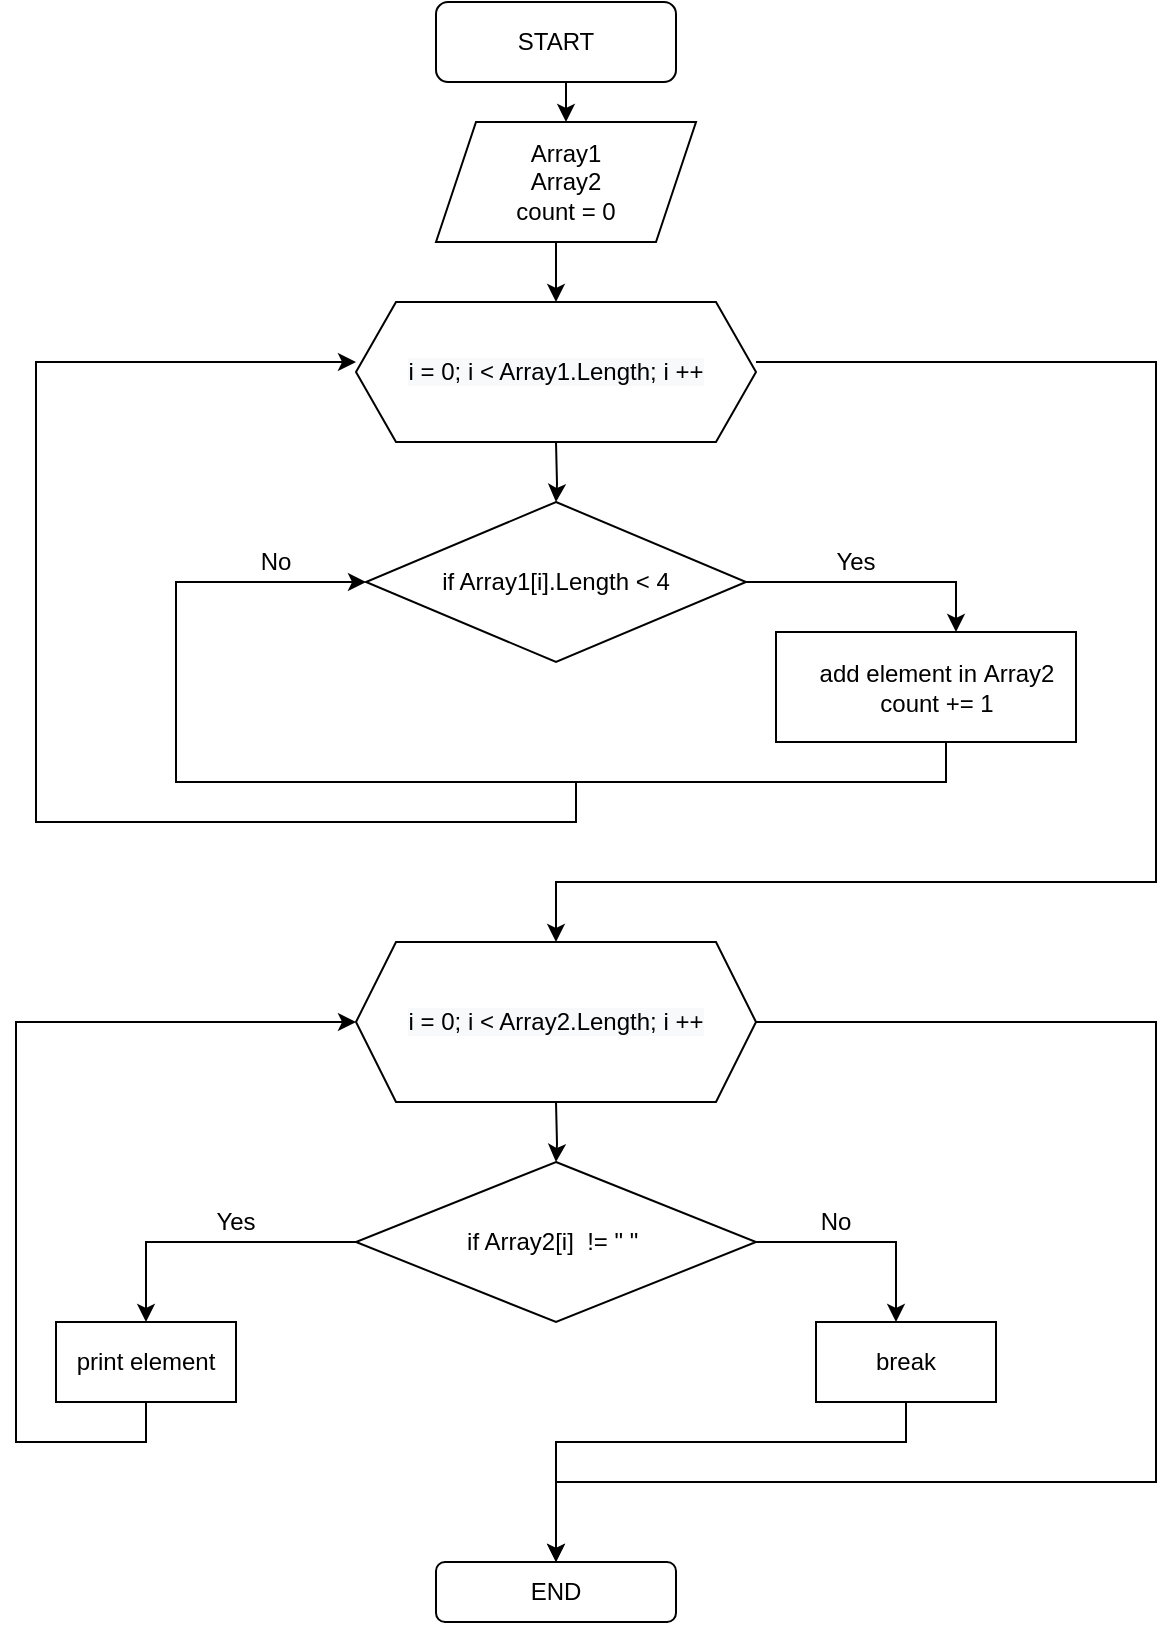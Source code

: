 <mxfile version="20.2.3" type="device"><diagram id="NMxNKJ96euJxwmGYW8kG" name="Страница 1"><mxGraphModel dx="1421" dy="744" grid="1" gridSize="10" guides="1" tooltips="1" connect="1" arrows="1" fold="1" page="1" pageScale="1" pageWidth="827" pageHeight="1169" math="0" shadow="0"><root><mxCell id="0"/><mxCell id="1" parent="0"/><mxCell id="6acttA9Eptl8NFLYAIXR-11" style="edgeStyle=orthogonalEdgeStyle;rounded=0;orthogonalLoop=1;jettySize=auto;html=1;exitX=0.5;exitY=1;exitDx=0;exitDy=0;entryX=0.5;entryY=0;entryDx=0;entryDy=0;" edge="1" parent="1" source="6acttA9Eptl8NFLYAIXR-1" target="6acttA9Eptl8NFLYAIXR-2"><mxGeometry relative="1" as="geometry"/></mxCell><mxCell id="6acttA9Eptl8NFLYAIXR-1" value="START" style="rounded=1;whiteSpace=wrap;html=1;" vertex="1" parent="1"><mxGeometry x="370" y="10" width="120" height="40" as="geometry"/></mxCell><mxCell id="6acttA9Eptl8NFLYAIXR-52" value="" style="edgeStyle=orthogonalEdgeStyle;rounded=0;orthogonalLoop=1;jettySize=auto;html=1;" edge="1" parent="1" source="6acttA9Eptl8NFLYAIXR-2" target="6acttA9Eptl8NFLYAIXR-48"><mxGeometry relative="1" as="geometry"><Array as="points"><mxPoint x="430" y="140"/><mxPoint x="430" y="140"/></Array></mxGeometry></mxCell><mxCell id="6acttA9Eptl8NFLYAIXR-2" value="Array1&lt;br&gt;Array2&lt;br&gt;count = 0" style="shape=parallelogram;perimeter=parallelogramPerimeter;whiteSpace=wrap;html=1;fixedSize=1;" vertex="1" parent="1"><mxGeometry x="370" y="70" width="130" height="60" as="geometry"/></mxCell><mxCell id="6acttA9Eptl8NFLYAIXR-16" style="edgeStyle=orthogonalEdgeStyle;rounded=0;orthogonalLoop=1;jettySize=auto;html=1;exitX=1;exitY=0.5;exitDx=0;exitDy=0;" edge="1" parent="1"><mxGeometry relative="1" as="geometry"><mxPoint x="430" y="480" as="targetPoint"/><mxPoint x="530" y="190" as="sourcePoint"/><Array as="points"><mxPoint x="730" y="190"/><mxPoint x="730" y="450"/><mxPoint x="430" y="450"/><mxPoint x="430" y="480"/></Array></mxGeometry></mxCell><mxCell id="6acttA9Eptl8NFLYAIXR-30" value="" style="edgeStyle=orthogonalEdgeStyle;rounded=0;orthogonalLoop=1;jettySize=auto;html=1;" edge="1" parent="1" target="6acttA9Eptl8NFLYAIXR-5"><mxGeometry relative="1" as="geometry"><mxPoint x="430" y="230" as="sourcePoint"/></mxGeometry></mxCell><mxCell id="6acttA9Eptl8NFLYAIXR-37" style="edgeStyle=orthogonalEdgeStyle;rounded=0;orthogonalLoop=1;jettySize=auto;html=1;exitX=1;exitY=0.75;exitDx=0;exitDy=0;entryX=0.938;entryY=1.025;entryDx=0;entryDy=0;entryPerimeter=0;" edge="1" parent="1" source="6acttA9Eptl8NFLYAIXR-4" target="6acttA9Eptl8NFLYAIXR-36"><mxGeometry relative="1" as="geometry"/></mxCell><mxCell id="6acttA9Eptl8NFLYAIXR-39" style="edgeStyle=orthogonalEdgeStyle;rounded=0;orthogonalLoop=1;jettySize=auto;html=1;entryX=0;entryY=0.5;entryDx=0;entryDy=0;" edge="1" parent="1" source="6acttA9Eptl8NFLYAIXR-4" target="6acttA9Eptl8NFLYAIXR-5"><mxGeometry relative="1" as="geometry"><mxPoint x="280" y="330" as="targetPoint"/><Array as="points"><mxPoint x="625" y="400"/><mxPoint x="240" y="400"/><mxPoint x="240" y="300"/></Array></mxGeometry></mxCell><mxCell id="6acttA9Eptl8NFLYAIXR-4" value="" style="rounded=0;whiteSpace=wrap;html=1;" vertex="1" parent="1"><mxGeometry x="540" y="325" width="150" height="55" as="geometry"/></mxCell><mxCell id="6acttA9Eptl8NFLYAIXR-41" style="edgeStyle=orthogonalEdgeStyle;rounded=0;orthogonalLoop=1;jettySize=auto;html=1;exitX=1;exitY=0.5;exitDx=0;exitDy=0;entryX=0.6;entryY=0;entryDx=0;entryDy=0;entryPerimeter=0;" edge="1" parent="1" source="6acttA9Eptl8NFLYAIXR-5" target="6acttA9Eptl8NFLYAIXR-4"><mxGeometry relative="1" as="geometry"><mxPoint x="630" y="320" as="targetPoint"/><Array as="points"><mxPoint x="630" y="300"/></Array></mxGeometry></mxCell><mxCell id="6acttA9Eptl8NFLYAIXR-5" value="if Array1[i].Length &amp;lt; 4" style="rhombus;whiteSpace=wrap;html=1;" vertex="1" parent="1"><mxGeometry x="335" y="260" width="190" height="80" as="geometry"/></mxCell><mxCell id="6acttA9Eptl8NFLYAIXR-19" style="edgeStyle=orthogonalEdgeStyle;rounded=0;orthogonalLoop=1;jettySize=auto;html=1;exitX=1;exitY=0.5;exitDx=0;exitDy=0;" edge="1" parent="1"><mxGeometry relative="1" as="geometry"><mxPoint x="430" y="790" as="targetPoint"/><mxPoint x="530" y="520" as="sourcePoint"/><Array as="points"><mxPoint x="730" y="520"/><mxPoint x="730" y="750"/><mxPoint x="430" y="750"/></Array></mxGeometry></mxCell><mxCell id="6acttA9Eptl8NFLYAIXR-27" value="" style="edgeStyle=orthogonalEdgeStyle;rounded=0;orthogonalLoop=1;jettySize=auto;html=1;" edge="1" parent="1" target="6acttA9Eptl8NFLYAIXR-20"><mxGeometry relative="1" as="geometry"><mxPoint x="430" y="560" as="sourcePoint"/></mxGeometry></mxCell><mxCell id="6acttA9Eptl8NFLYAIXR-23" style="edgeStyle=orthogonalEdgeStyle;rounded=0;orthogonalLoop=1;jettySize=auto;html=1;" edge="1" parent="1" source="6acttA9Eptl8NFLYAIXR-7"><mxGeometry relative="1" as="geometry"><mxPoint x="430" y="790" as="targetPoint"/><Array as="points"><mxPoint x="605" y="730"/><mxPoint x="430" y="730"/></Array></mxGeometry></mxCell><mxCell id="6acttA9Eptl8NFLYAIXR-7" value="break" style="rounded=0;whiteSpace=wrap;html=1;" vertex="1" parent="1"><mxGeometry x="560" y="670" width="90" height="40" as="geometry"/></mxCell><mxCell id="6acttA9Eptl8NFLYAIXR-25" style="edgeStyle=orthogonalEdgeStyle;rounded=0;orthogonalLoop=1;jettySize=auto;html=1;exitX=0.5;exitY=1;exitDx=0;exitDy=0;entryX=0;entryY=0.5;entryDx=0;entryDy=0;" edge="1" parent="1" source="6acttA9Eptl8NFLYAIXR-8"><mxGeometry relative="1" as="geometry"><mxPoint x="330" y="520" as="targetPoint"/><Array as="points"><mxPoint x="225" y="730"/><mxPoint x="160" y="730"/><mxPoint x="160" y="520"/></Array></mxGeometry></mxCell><mxCell id="6acttA9Eptl8NFLYAIXR-8" value="print element" style="rounded=0;whiteSpace=wrap;html=1;" vertex="1" parent="1"><mxGeometry x="180" y="670" width="90" height="40" as="geometry"/></mxCell><mxCell id="6acttA9Eptl8NFLYAIXR-9" value="END" style="rounded=1;whiteSpace=wrap;html=1;" vertex="1" parent="1"><mxGeometry x="370" y="790" width="120" height="30" as="geometry"/></mxCell><mxCell id="6acttA9Eptl8NFLYAIXR-10" style="edgeStyle=orthogonalEdgeStyle;rounded=0;orthogonalLoop=1;jettySize=auto;html=1;exitX=0.5;exitY=1;exitDx=0;exitDy=0;" edge="1" parent="1" source="6acttA9Eptl8NFLYAIXR-1" target="6acttA9Eptl8NFLYAIXR-1"><mxGeometry relative="1" as="geometry"/></mxCell><mxCell id="6acttA9Eptl8NFLYAIXR-13" style="edgeStyle=orthogonalEdgeStyle;rounded=0;orthogonalLoop=1;jettySize=auto;html=1;exitX=0.5;exitY=1;exitDx=0;exitDy=0;" edge="1" parent="1" source="6acttA9Eptl8NFLYAIXR-2" target="6acttA9Eptl8NFLYAIXR-2"><mxGeometry relative="1" as="geometry"/></mxCell><mxCell id="6acttA9Eptl8NFLYAIXR-22" style="edgeStyle=orthogonalEdgeStyle;rounded=0;orthogonalLoop=1;jettySize=auto;html=1;" edge="1" parent="1" source="6acttA9Eptl8NFLYAIXR-20"><mxGeometry relative="1" as="geometry"><mxPoint x="600" y="670" as="targetPoint"/><Array as="points"><mxPoint x="600" y="630"/></Array></mxGeometry></mxCell><mxCell id="6acttA9Eptl8NFLYAIXR-46" style="edgeStyle=orthogonalEdgeStyle;rounded=0;orthogonalLoop=1;jettySize=auto;html=1;exitX=0;exitY=0.5;exitDx=0;exitDy=0;entryX=0.5;entryY=0;entryDx=0;entryDy=0;" edge="1" parent="1" source="6acttA9Eptl8NFLYAIXR-20" target="6acttA9Eptl8NFLYAIXR-8"><mxGeometry relative="1" as="geometry"><mxPoint x="230" y="660" as="targetPoint"/><Array as="points"><mxPoint x="225" y="630"/></Array></mxGeometry></mxCell><mxCell id="6acttA9Eptl8NFLYAIXR-20" value="if Array2[i] &amp;nbsp;!= &quot; &quot;&amp;nbsp;" style="rhombus;whiteSpace=wrap;html=1;" vertex="1" parent="1"><mxGeometry x="330" y="590" width="200" height="80" as="geometry"/></mxCell><mxCell id="6acttA9Eptl8NFLYAIXR-26" style="edgeStyle=orthogonalEdgeStyle;rounded=0;orthogonalLoop=1;jettySize=auto;html=1;exitX=0.5;exitY=1;exitDx=0;exitDy=0;" edge="1" parent="1" source="6acttA9Eptl8NFLYAIXR-4" target="6acttA9Eptl8NFLYAIXR-4"><mxGeometry relative="1" as="geometry"/></mxCell><mxCell id="6acttA9Eptl8NFLYAIXR-31" value="No" style="text;html=1;strokeColor=none;fillColor=none;align=center;verticalAlign=middle;whiteSpace=wrap;rounded=0;" vertex="1" parent="1"><mxGeometry x="260" y="280" width="60" height="20" as="geometry"/></mxCell><mxCell id="6acttA9Eptl8NFLYAIXR-33" value="Yes" style="text;html=1;strokeColor=none;fillColor=none;align=center;verticalAlign=middle;whiteSpace=wrap;rounded=0;" vertex="1" parent="1"><mxGeometry x="550" y="280" width="60" height="20" as="geometry"/></mxCell><mxCell id="6acttA9Eptl8NFLYAIXR-34" value="Yes" style="text;html=1;strokeColor=none;fillColor=none;align=center;verticalAlign=middle;whiteSpace=wrap;rounded=0;" vertex="1" parent="1"><mxGeometry x="240" y="610" width="60" height="20" as="geometry"/></mxCell><mxCell id="6acttA9Eptl8NFLYAIXR-35" value="No" style="text;html=1;strokeColor=none;fillColor=none;align=center;verticalAlign=middle;whiteSpace=wrap;rounded=0;" vertex="1" parent="1"><mxGeometry x="540" y="610" width="60" height="20" as="geometry"/></mxCell><mxCell id="6acttA9Eptl8NFLYAIXR-36" value="add element in&amp;nbsp;Array2&lt;br&gt;count += 1" style="text;html=1;resizable=0;autosize=1;align=center;verticalAlign=middle;points=[];fillColor=none;strokeColor=none;rounded=0;" vertex="1" parent="1"><mxGeometry x="550" y="332.5" width="140" height="40" as="geometry"/></mxCell><mxCell id="6acttA9Eptl8NFLYAIXR-44" value="" style="endArrow=classic;html=1;rounded=0;" edge="1" parent="1"><mxGeometry width="50" height="50" relative="1" as="geometry"><mxPoint x="440" y="400" as="sourcePoint"/><mxPoint x="330" y="190" as="targetPoint"/><Array as="points"><mxPoint x="440" y="420"/><mxPoint x="170" y="420"/><mxPoint x="170" y="190"/></Array></mxGeometry></mxCell><mxCell id="6acttA9Eptl8NFLYAIXR-48" value="&lt;span style=&quot;caret-color: rgb(0, 0, 0); color: rgb(0, 0, 0); font-family: Helvetica; font-size: 12px; font-style: normal; font-variant-caps: normal; font-weight: normal; letter-spacing: normal; text-align: center; text-indent: 0px; text-transform: none; word-spacing: 0px; -webkit-text-stroke-width: 0px; background-color: rgb(248, 249, 250); text-decoration: none; float: none; display: inline !important;&quot;&gt;i = 0; i &amp;lt; Array1.Length; i ++&lt;/span&gt;" style="shape=hexagon;perimeter=hexagonPerimeter2;whiteSpace=wrap;html=1;fixedSize=1;" vertex="1" parent="1"><mxGeometry x="330" y="160" width="200" height="70" as="geometry"/></mxCell><mxCell id="6acttA9Eptl8NFLYAIXR-50" value="&lt;span style=&quot;caret-color: rgb(0, 0, 0); color: rgb(0, 0, 0); font-family: Helvetica; font-size: 12px; font-style: normal; font-variant-caps: normal; font-weight: normal; letter-spacing: normal; text-align: center; text-indent: 0px; text-transform: none; word-spacing: 0px; -webkit-text-stroke-width: 0px; background-color: rgb(248, 249, 250); text-decoration: none; float: none; display: inline !important;&quot;&gt;i = 0; i &amp;lt; Array2.Length; i ++&lt;/span&gt;" style="shape=hexagon;perimeter=hexagonPerimeter2;whiteSpace=wrap;html=1;fixedSize=1;" vertex="1" parent="1"><mxGeometry x="330" y="480" width="200" height="80" as="geometry"/></mxCell></root></mxGraphModel></diagram></mxfile>